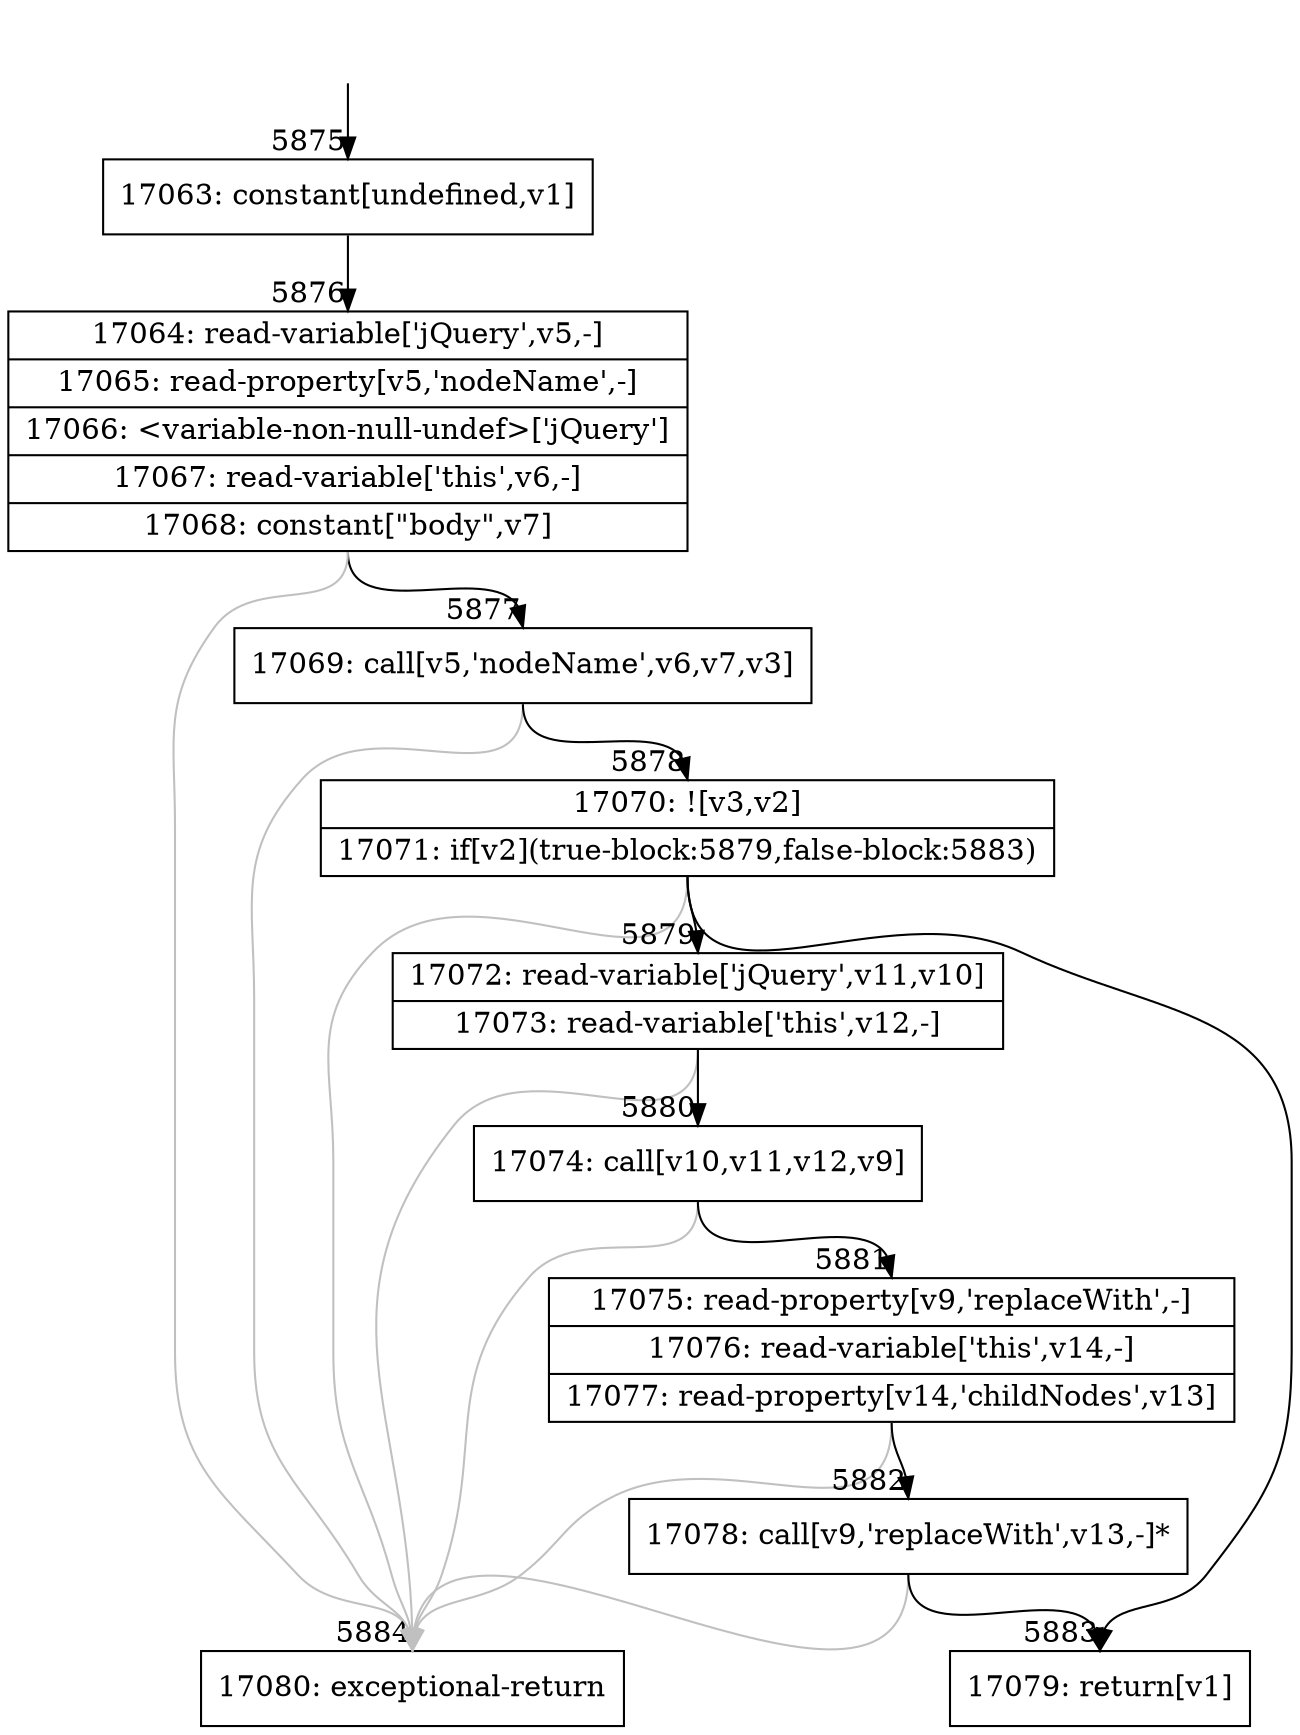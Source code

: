 digraph {
rankdir="TD"
BB_entry385[shape=none,label=""];
BB_entry385 -> BB5875 [tailport=s, headport=n, headlabel="    5875"]
BB5875 [shape=record label="{17063: constant[undefined,v1]}" ] 
BB5875 -> BB5876 [tailport=s, headport=n, headlabel="      5876"]
BB5876 [shape=record label="{17064: read-variable['jQuery',v5,-]|17065: read-property[v5,'nodeName',-]|17066: \<variable-non-null-undef\>['jQuery']|17067: read-variable['this',v6,-]|17068: constant[\"body\",v7]}" ] 
BB5876 -> BB5877 [tailport=s, headport=n, headlabel="      5877"]
BB5876 -> BB5884 [tailport=s, headport=n, color=gray, headlabel="      5884"]
BB5877 [shape=record label="{17069: call[v5,'nodeName',v6,v7,v3]}" ] 
BB5877 -> BB5878 [tailport=s, headport=n, headlabel="      5878"]
BB5877 -> BB5884 [tailport=s, headport=n, color=gray]
BB5878 [shape=record label="{17070: ![v3,v2]|17071: if[v2](true-block:5879,false-block:5883)}" ] 
BB5878 -> BB5879 [tailport=s, headport=n, headlabel="      5879"]
BB5878 -> BB5883 [tailport=s, headport=n, headlabel="      5883"]
BB5878 -> BB5884 [tailport=s, headport=n, color=gray]
BB5879 [shape=record label="{17072: read-variable['jQuery',v11,v10]|17073: read-variable['this',v12,-]}" ] 
BB5879 -> BB5880 [tailport=s, headport=n, headlabel="      5880"]
BB5879 -> BB5884 [tailport=s, headport=n, color=gray]
BB5880 [shape=record label="{17074: call[v10,v11,v12,v9]}" ] 
BB5880 -> BB5881 [tailport=s, headport=n, headlabel="      5881"]
BB5880 -> BB5884 [tailport=s, headport=n, color=gray]
BB5881 [shape=record label="{17075: read-property[v9,'replaceWith',-]|17076: read-variable['this',v14,-]|17077: read-property[v14,'childNodes',v13]}" ] 
BB5881 -> BB5882 [tailport=s, headport=n, headlabel="      5882"]
BB5881 -> BB5884 [tailport=s, headport=n, color=gray]
BB5882 [shape=record label="{17078: call[v9,'replaceWith',v13,-]*}" ] 
BB5882 -> BB5883 [tailport=s, headport=n]
BB5882 -> BB5884 [tailport=s, headport=n, color=gray]
BB5883 [shape=record label="{17079: return[v1]}" ] 
BB5884 [shape=record label="{17080: exceptional-return}" ] 
}
